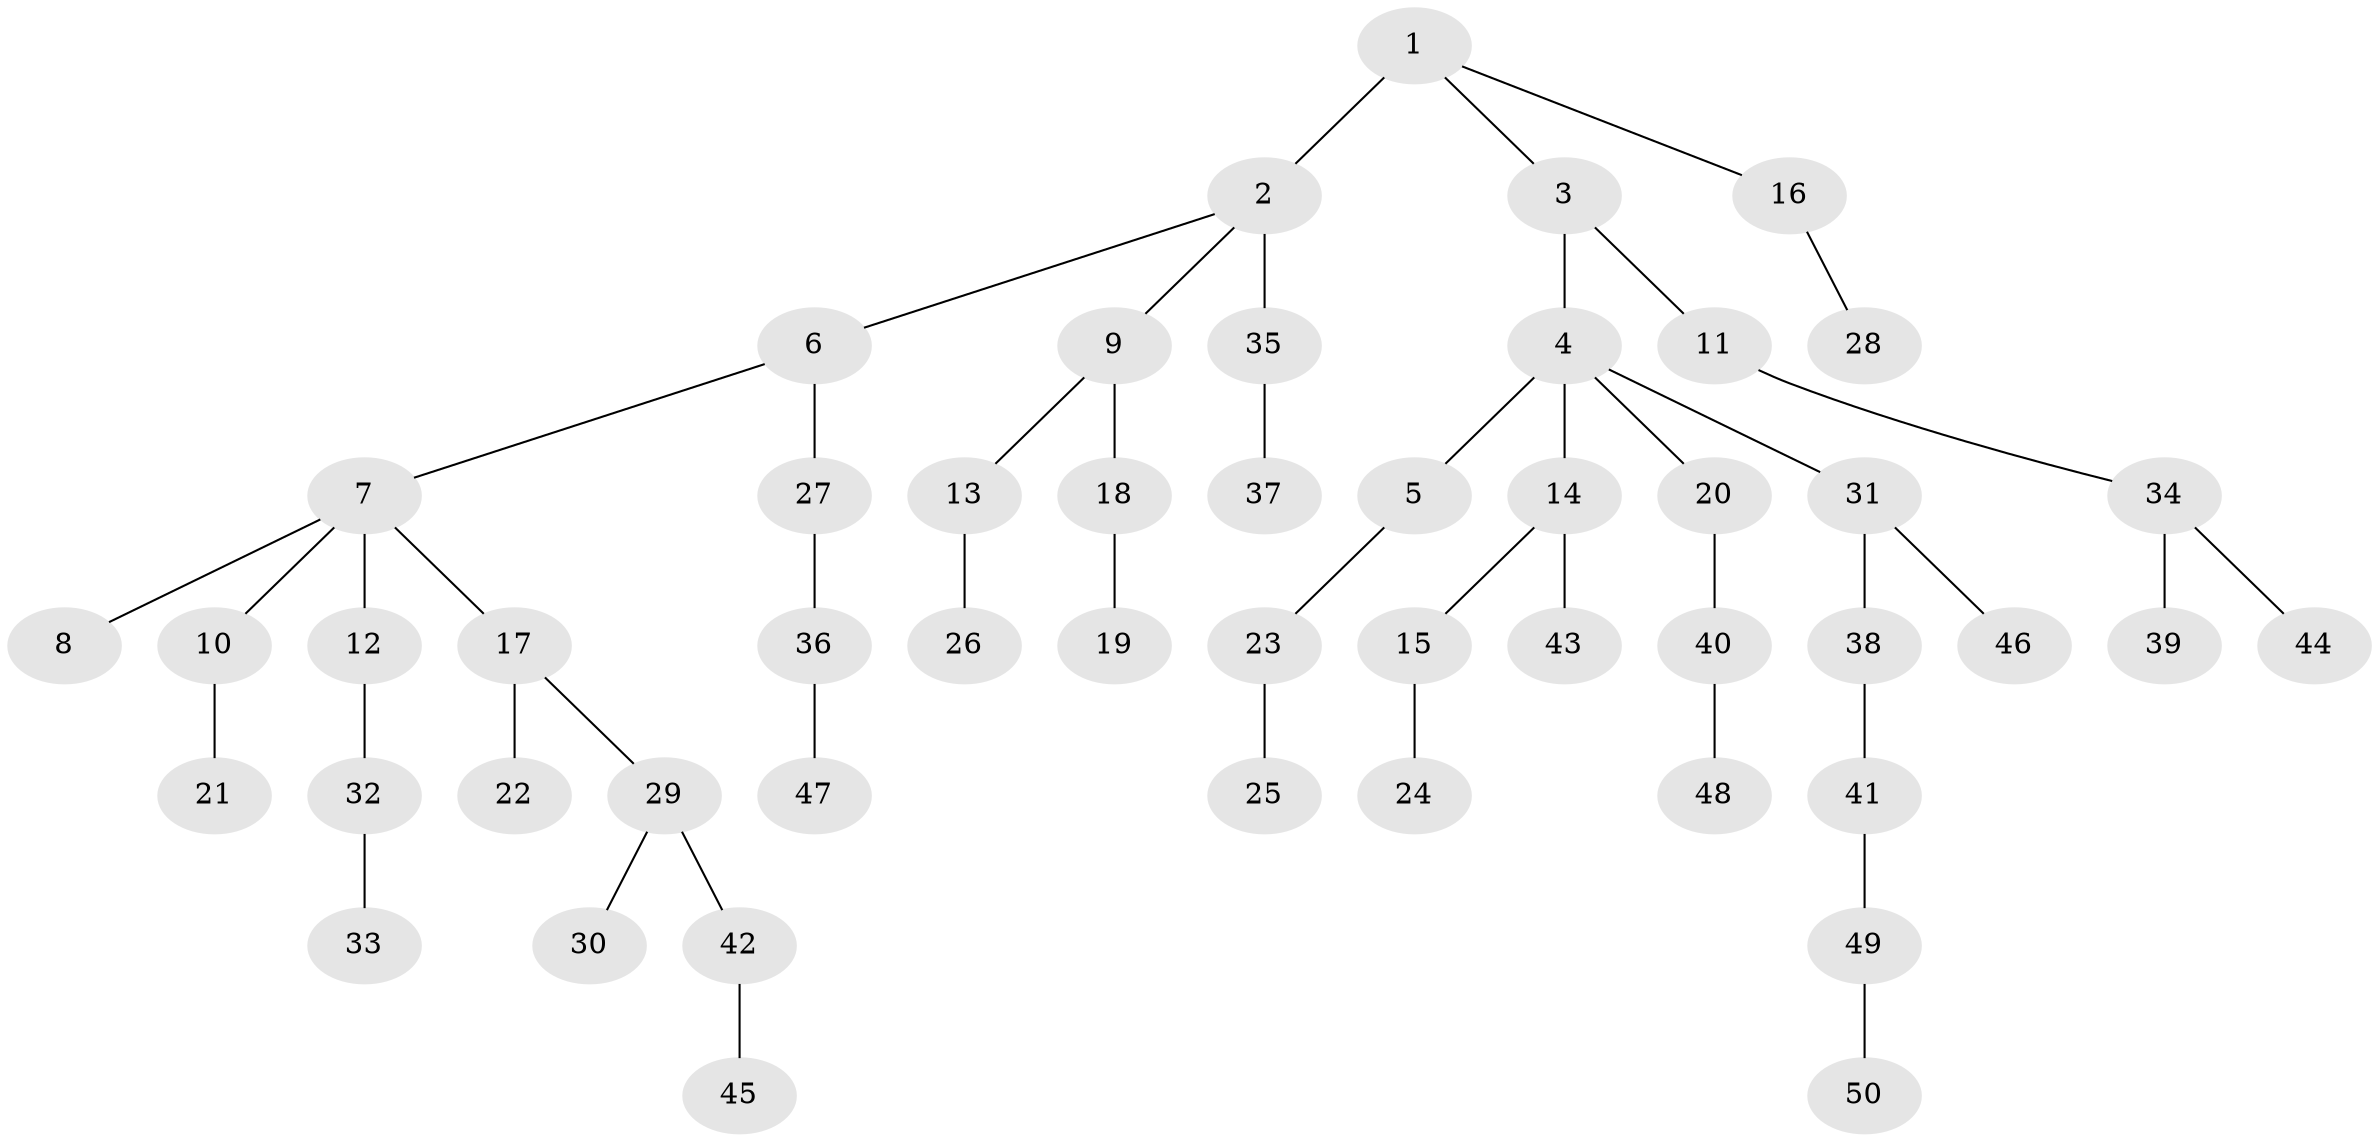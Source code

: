 // original degree distribution, {3: 0.19, 6: 0.02, 5: 0.02, 7: 0.01, 1: 0.52, 4: 0.06, 2: 0.18}
// Generated by graph-tools (version 1.1) at 2025/36/03/09/25 02:36:38]
// undirected, 50 vertices, 49 edges
graph export_dot {
graph [start="1"]
  node [color=gray90,style=filled];
  1;
  2;
  3;
  4;
  5;
  6;
  7;
  8;
  9;
  10;
  11;
  12;
  13;
  14;
  15;
  16;
  17;
  18;
  19;
  20;
  21;
  22;
  23;
  24;
  25;
  26;
  27;
  28;
  29;
  30;
  31;
  32;
  33;
  34;
  35;
  36;
  37;
  38;
  39;
  40;
  41;
  42;
  43;
  44;
  45;
  46;
  47;
  48;
  49;
  50;
  1 -- 2 [weight=2.0];
  1 -- 3 [weight=1.0];
  1 -- 16 [weight=1.0];
  2 -- 6 [weight=1.0];
  2 -- 9 [weight=1.0];
  2 -- 35 [weight=1.0];
  3 -- 4 [weight=1.0];
  3 -- 11 [weight=1.0];
  4 -- 5 [weight=1.0];
  4 -- 14 [weight=1.0];
  4 -- 20 [weight=1.0];
  4 -- 31 [weight=1.0];
  5 -- 23 [weight=1.0];
  6 -- 7 [weight=1.0];
  6 -- 27 [weight=1.0];
  7 -- 8 [weight=1.0];
  7 -- 10 [weight=1.0];
  7 -- 12 [weight=1.0];
  7 -- 17 [weight=1.0];
  9 -- 13 [weight=1.0];
  9 -- 18 [weight=1.0];
  10 -- 21 [weight=1.0];
  11 -- 34 [weight=1.0];
  12 -- 32 [weight=1.0];
  13 -- 26 [weight=2.0];
  14 -- 15 [weight=1.0];
  14 -- 43 [weight=1.0];
  15 -- 24 [weight=3.0];
  16 -- 28 [weight=1.0];
  17 -- 22 [weight=1.0];
  17 -- 29 [weight=1.0];
  18 -- 19 [weight=1.0];
  20 -- 40 [weight=1.0];
  23 -- 25 [weight=1.0];
  27 -- 36 [weight=1.0];
  29 -- 30 [weight=1.0];
  29 -- 42 [weight=1.0];
  31 -- 38 [weight=1.0];
  31 -- 46 [weight=1.0];
  32 -- 33 [weight=1.0];
  34 -- 39 [weight=1.0];
  34 -- 44 [weight=1.0];
  35 -- 37 [weight=1.0];
  36 -- 47 [weight=2.0];
  38 -- 41 [weight=1.0];
  40 -- 48 [weight=1.0];
  41 -- 49 [weight=1.0];
  42 -- 45 [weight=1.0];
  49 -- 50 [weight=1.0];
}
